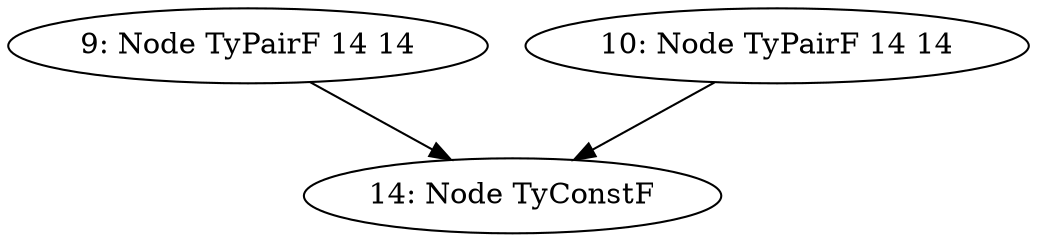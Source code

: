 digraph 
{
  "9" [label="9: Node TyPairF 14 14"]
  "10" [label="10: Node TyPairF 14 14"]
  "14" [label="14: Node TyConstF"]
  "9" -> "14"
  "10" -> "14"
}
